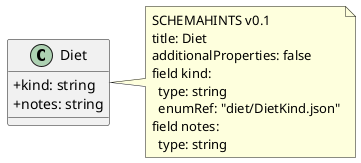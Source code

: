 @startuml
skinparam classAttributeIconSize 0
class Diet {
  +kind: string
  +notes: string
}
note right of Diet
SCHEMAHINTS v0.1
title: Diet
additionalProperties: false
field kind:
  type: string
  enumRef: "diet/DietKind.json"
field notes:
  type: string
end note
@enduml
